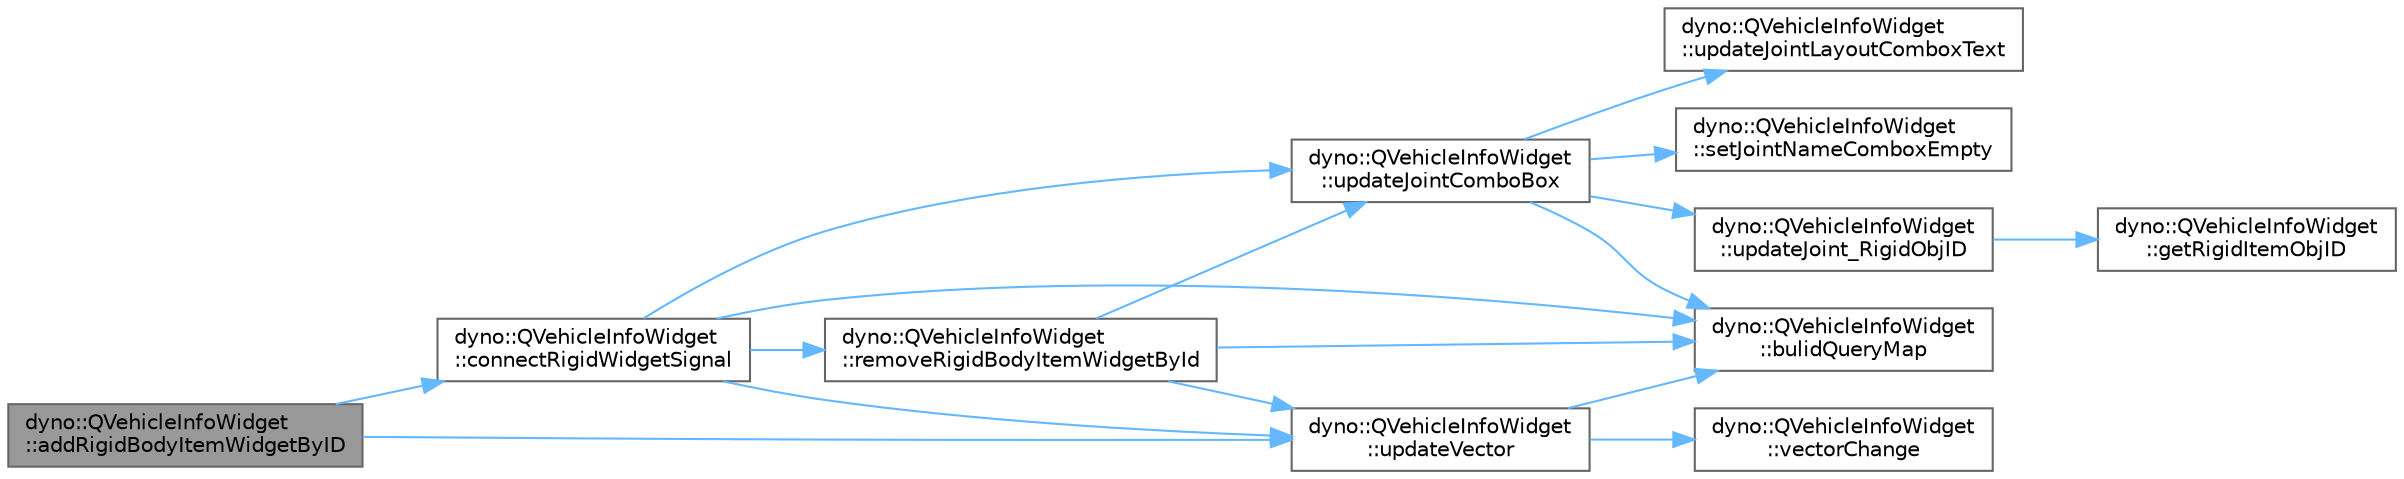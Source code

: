 digraph "dyno::QVehicleInfoWidget::addRigidBodyItemWidgetByID"
{
 // LATEX_PDF_SIZE
  bgcolor="transparent";
  edge [fontname=Helvetica,fontsize=10,labelfontname=Helvetica,labelfontsize=10];
  node [fontname=Helvetica,fontsize=10,shape=box,height=0.2,width=0.4];
  rankdir="LR";
  Node1 [id="Node000001",label="dyno::QVehicleInfoWidget\l::addRigidBodyItemWidgetByID",height=0.2,width=0.4,color="gray40", fillcolor="grey60", style="filled", fontcolor="black",tooltip=" "];
  Node1 -> Node2 [id="edge1_Node000001_Node000002",color="steelblue1",style="solid",tooltip=" "];
  Node2 [id="Node000002",label="dyno::QVehicleInfoWidget\l::connectRigidWidgetSignal",height=0.2,width=0.4,color="grey40", fillcolor="white", style="filled",URL="$classdyno_1_1_q_vehicle_info_widget.html#a93891427618b0f910f8a052d69a744c5",tooltip=" "];
  Node2 -> Node3 [id="edge2_Node000002_Node000003",color="steelblue1",style="solid",tooltip=" "];
  Node3 [id="Node000003",label="dyno::QVehicleInfoWidget\l::bulidQueryMap",height=0.2,width=0.4,color="grey40", fillcolor="white", style="filled",URL="$classdyno_1_1_q_vehicle_info_widget.html#ad9ff448149313ff60fef59afe6bba93f",tooltip=" "];
  Node2 -> Node4 [id="edge3_Node000002_Node000004",color="steelblue1",style="solid",tooltip=" "];
  Node4 [id="Node000004",label="dyno::QVehicleInfoWidget\l::removeRigidBodyItemWidgetById",height=0.2,width=0.4,color="grey40", fillcolor="white", style="filled",URL="$classdyno_1_1_q_vehicle_info_widget.html#ab15ab670a5b986d2bd80421b369140ec",tooltip=" "];
  Node4 -> Node3 [id="edge4_Node000004_Node000003",color="steelblue1",style="solid",tooltip=" "];
  Node4 -> Node5 [id="edge5_Node000004_Node000005",color="steelblue1",style="solid",tooltip=" "];
  Node5 [id="Node000005",label="dyno::QVehicleInfoWidget\l::updateJointComboBox",height=0.2,width=0.4,color="grey40", fillcolor="white", style="filled",URL="$classdyno_1_1_q_vehicle_info_widget.html#a2ae26c853886b421b218d9f8b3dd2827",tooltip="Update text and key of the comboxbox."];
  Node5 -> Node3 [id="edge6_Node000005_Node000003",color="steelblue1",style="solid",tooltip=" "];
  Node5 -> Node6 [id="edge7_Node000005_Node000006",color="steelblue1",style="solid",tooltip=" "];
  Node6 [id="Node000006",label="dyno::QVehicleInfoWidget\l::setJointNameComboxEmpty",height=0.2,width=0.4,color="grey40", fillcolor="white", style="filled",URL="$classdyno_1_1_q_vehicle_info_widget.html#a2881835556b975d00dd2aaf36edd27ad",tooltip=" "];
  Node5 -> Node7 [id="edge8_Node000005_Node000007",color="steelblue1",style="solid",tooltip=" "];
  Node7 [id="Node000007",label="dyno::QVehicleInfoWidget\l::updateJoint_RigidObjID",height=0.2,width=0.4,color="grey40", fillcolor="white", style="filled",URL="$classdyno_1_1_q_vehicle_info_widget.html#aef94a842b579db033449c7b2b7aa459f",tooltip=" "];
  Node7 -> Node8 [id="edge9_Node000007_Node000008",color="steelblue1",style="solid",tooltip=" "];
  Node8 [id="Node000008",label="dyno::QVehicleInfoWidget\l::getRigidItemObjID",height=0.2,width=0.4,color="grey40", fillcolor="white", style="filled",URL="$classdyno_1_1_q_vehicle_info_widget.html#ab58058e7b099d85144e618e83ce638e9",tooltip=" "];
  Node5 -> Node9 [id="edge10_Node000005_Node000009",color="steelblue1",style="solid",tooltip=" "];
  Node9 [id="Node000009",label="dyno::QVehicleInfoWidget\l::updateJointLayoutComboxText",height=0.2,width=0.4,color="grey40", fillcolor="white", style="filled",URL="$classdyno_1_1_q_vehicle_info_widget.html#a8790ea070cf6f6ca80a0175265686b9f",tooltip=" "];
  Node4 -> Node10 [id="edge11_Node000004_Node000010",color="steelblue1",style="solid",tooltip=" "];
  Node10 [id="Node000010",label="dyno::QVehicleInfoWidget\l::updateVector",height=0.2,width=0.4,color="grey40", fillcolor="white", style="filled",URL="$classdyno_1_1_q_vehicle_info_widget.html#a0b6e730a0f31895a8d34e1ffa05723fd",tooltip=" "];
  Node10 -> Node3 [id="edge12_Node000010_Node000003",color="steelblue1",style="solid",tooltip=" "];
  Node10 -> Node11 [id="edge13_Node000010_Node000011",color="steelblue1",style="solid",tooltip=" "];
  Node11 [id="Node000011",label="dyno::QVehicleInfoWidget\l::vectorChange",height=0.2,width=0.4,color="grey40", fillcolor="white", style="filled",URL="$classdyno_1_1_q_vehicle_info_widget.html#a98093570a1876b2017b1dfe1ff49b875",tooltip="Data Change."];
  Node2 -> Node5 [id="edge14_Node000002_Node000005",color="steelblue1",style="solid",tooltip=" "];
  Node2 -> Node10 [id="edge15_Node000002_Node000010",color="steelblue1",style="solid",tooltip=" "];
  Node1 -> Node10 [id="edge16_Node000001_Node000010",color="steelblue1",style="solid",tooltip=" "];
}
